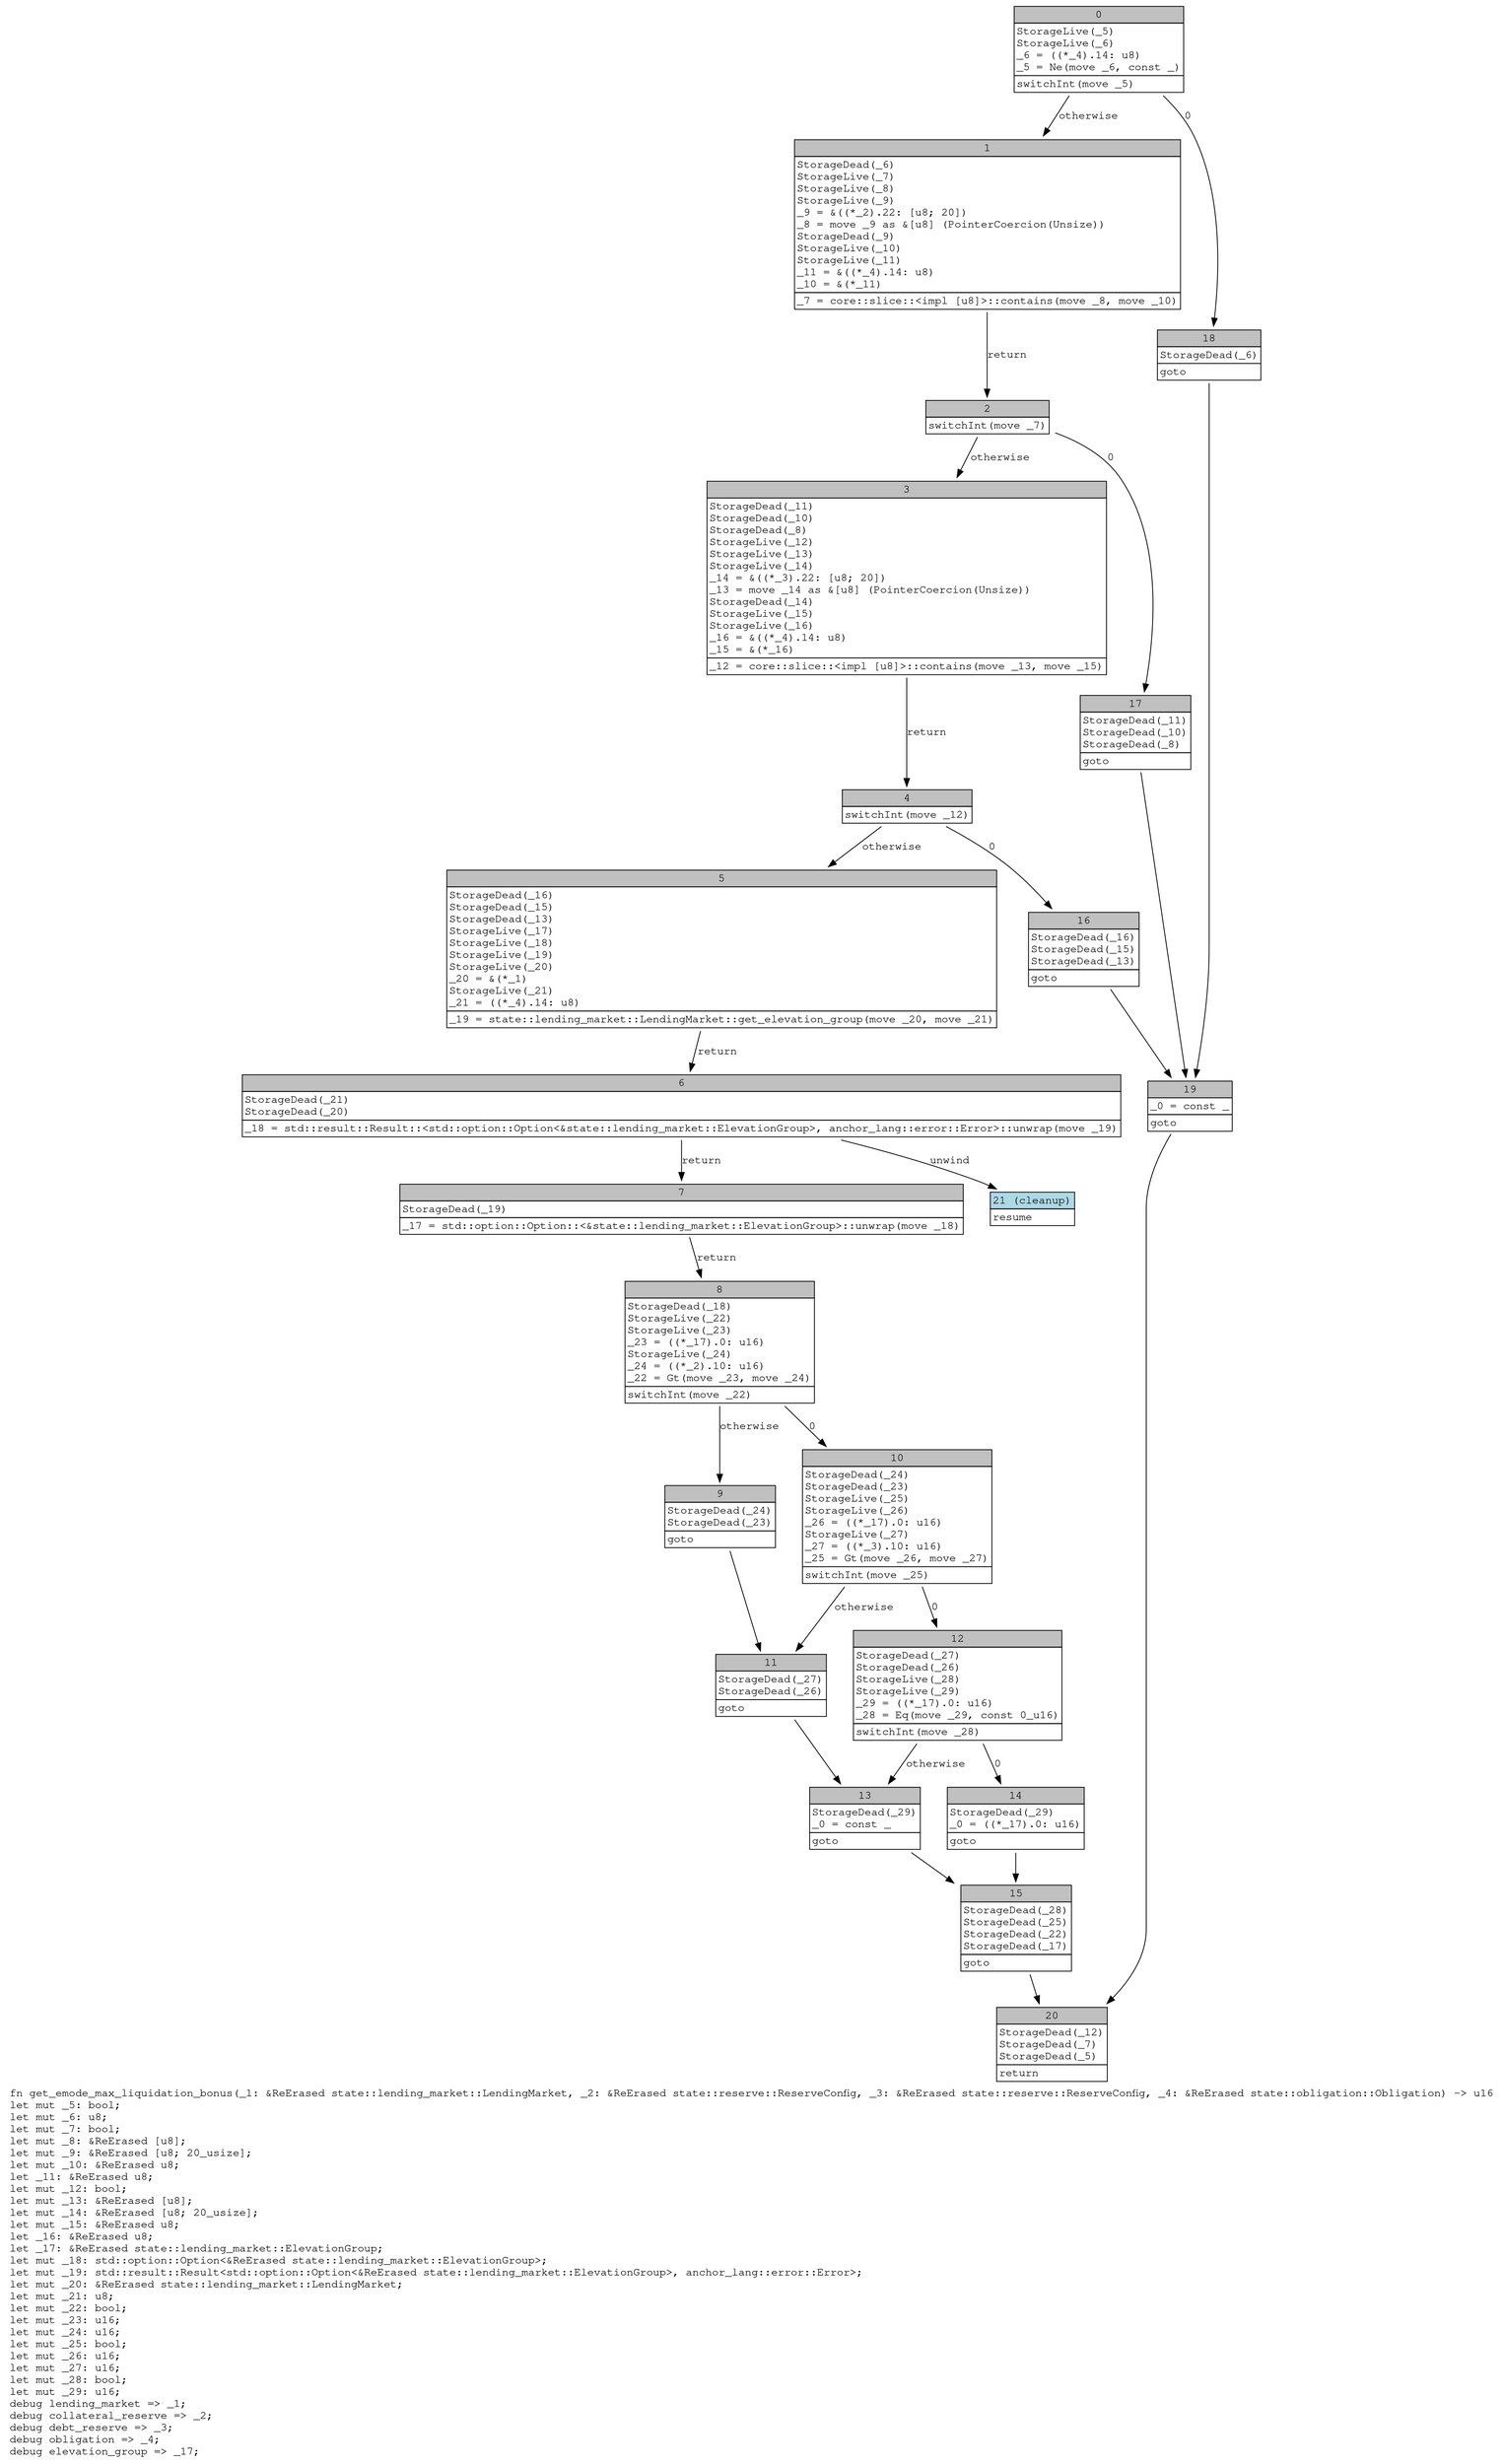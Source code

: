 digraph Mir_0_1573 {
    graph [fontname="Courier, monospace"];
    node [fontname="Courier, monospace"];
    edge [fontname="Courier, monospace"];
    label=<fn get_emode_max_liquidation_bonus(_1: &amp;ReErased state::lending_market::LendingMarket, _2: &amp;ReErased state::reserve::ReserveConfig, _3: &amp;ReErased state::reserve::ReserveConfig, _4: &amp;ReErased state::obligation::Obligation) -&gt; u16<br align="left"/>let mut _5: bool;<br align="left"/>let mut _6: u8;<br align="left"/>let mut _7: bool;<br align="left"/>let mut _8: &amp;ReErased [u8];<br align="left"/>let mut _9: &amp;ReErased [u8; 20_usize];<br align="left"/>let mut _10: &amp;ReErased u8;<br align="left"/>let _11: &amp;ReErased u8;<br align="left"/>let mut _12: bool;<br align="left"/>let mut _13: &amp;ReErased [u8];<br align="left"/>let mut _14: &amp;ReErased [u8; 20_usize];<br align="left"/>let mut _15: &amp;ReErased u8;<br align="left"/>let _16: &amp;ReErased u8;<br align="left"/>let _17: &amp;ReErased state::lending_market::ElevationGroup;<br align="left"/>let mut _18: std::option::Option&lt;&amp;ReErased state::lending_market::ElevationGroup&gt;;<br align="left"/>let mut _19: std::result::Result&lt;std::option::Option&lt;&amp;ReErased state::lending_market::ElevationGroup&gt;, anchor_lang::error::Error&gt;;<br align="left"/>let mut _20: &amp;ReErased state::lending_market::LendingMarket;<br align="left"/>let mut _21: u8;<br align="left"/>let mut _22: bool;<br align="left"/>let mut _23: u16;<br align="left"/>let mut _24: u16;<br align="left"/>let mut _25: bool;<br align="left"/>let mut _26: u16;<br align="left"/>let mut _27: u16;<br align="left"/>let mut _28: bool;<br align="left"/>let mut _29: u16;<br align="left"/>debug lending_market =&gt; _1;<br align="left"/>debug collateral_reserve =&gt; _2;<br align="left"/>debug debt_reserve =&gt; _3;<br align="left"/>debug obligation =&gt; _4;<br align="left"/>debug elevation_group =&gt; _17;<br align="left"/>>;
    bb0__0_1573 [shape="none", label=<<table border="0" cellborder="1" cellspacing="0"><tr><td bgcolor="gray" align="center" colspan="1">0</td></tr><tr><td align="left" balign="left">StorageLive(_5)<br/>StorageLive(_6)<br/>_6 = ((*_4).14: u8)<br/>_5 = Ne(move _6, const _)<br/></td></tr><tr><td align="left">switchInt(move _5)</td></tr></table>>];
    bb1__0_1573 [shape="none", label=<<table border="0" cellborder="1" cellspacing="0"><tr><td bgcolor="gray" align="center" colspan="1">1</td></tr><tr><td align="left" balign="left">StorageDead(_6)<br/>StorageLive(_7)<br/>StorageLive(_8)<br/>StorageLive(_9)<br/>_9 = &amp;((*_2).22: [u8; 20])<br/>_8 = move _9 as &amp;[u8] (PointerCoercion(Unsize))<br/>StorageDead(_9)<br/>StorageLive(_10)<br/>StorageLive(_11)<br/>_11 = &amp;((*_4).14: u8)<br/>_10 = &amp;(*_11)<br/></td></tr><tr><td align="left">_7 = core::slice::&lt;impl [u8]&gt;::contains(move _8, move _10)</td></tr></table>>];
    bb2__0_1573 [shape="none", label=<<table border="0" cellborder="1" cellspacing="0"><tr><td bgcolor="gray" align="center" colspan="1">2</td></tr><tr><td align="left">switchInt(move _7)</td></tr></table>>];
    bb3__0_1573 [shape="none", label=<<table border="0" cellborder="1" cellspacing="0"><tr><td bgcolor="gray" align="center" colspan="1">3</td></tr><tr><td align="left" balign="left">StorageDead(_11)<br/>StorageDead(_10)<br/>StorageDead(_8)<br/>StorageLive(_12)<br/>StorageLive(_13)<br/>StorageLive(_14)<br/>_14 = &amp;((*_3).22: [u8; 20])<br/>_13 = move _14 as &amp;[u8] (PointerCoercion(Unsize))<br/>StorageDead(_14)<br/>StorageLive(_15)<br/>StorageLive(_16)<br/>_16 = &amp;((*_4).14: u8)<br/>_15 = &amp;(*_16)<br/></td></tr><tr><td align="left">_12 = core::slice::&lt;impl [u8]&gt;::contains(move _13, move _15)</td></tr></table>>];
    bb4__0_1573 [shape="none", label=<<table border="0" cellborder="1" cellspacing="0"><tr><td bgcolor="gray" align="center" colspan="1">4</td></tr><tr><td align="left">switchInt(move _12)</td></tr></table>>];
    bb5__0_1573 [shape="none", label=<<table border="0" cellborder="1" cellspacing="0"><tr><td bgcolor="gray" align="center" colspan="1">5</td></tr><tr><td align="left" balign="left">StorageDead(_16)<br/>StorageDead(_15)<br/>StorageDead(_13)<br/>StorageLive(_17)<br/>StorageLive(_18)<br/>StorageLive(_19)<br/>StorageLive(_20)<br/>_20 = &amp;(*_1)<br/>StorageLive(_21)<br/>_21 = ((*_4).14: u8)<br/></td></tr><tr><td align="left">_19 = state::lending_market::LendingMarket::get_elevation_group(move _20, move _21)</td></tr></table>>];
    bb6__0_1573 [shape="none", label=<<table border="0" cellborder="1" cellspacing="0"><tr><td bgcolor="gray" align="center" colspan="1">6</td></tr><tr><td align="left" balign="left">StorageDead(_21)<br/>StorageDead(_20)<br/></td></tr><tr><td align="left">_18 = std::result::Result::&lt;std::option::Option&lt;&amp;state::lending_market::ElevationGroup&gt;, anchor_lang::error::Error&gt;::unwrap(move _19)</td></tr></table>>];
    bb7__0_1573 [shape="none", label=<<table border="0" cellborder="1" cellspacing="0"><tr><td bgcolor="gray" align="center" colspan="1">7</td></tr><tr><td align="left" balign="left">StorageDead(_19)<br/></td></tr><tr><td align="left">_17 = std::option::Option::&lt;&amp;state::lending_market::ElevationGroup&gt;::unwrap(move _18)</td></tr></table>>];
    bb8__0_1573 [shape="none", label=<<table border="0" cellborder="1" cellspacing="0"><tr><td bgcolor="gray" align="center" colspan="1">8</td></tr><tr><td align="left" balign="left">StorageDead(_18)<br/>StorageLive(_22)<br/>StorageLive(_23)<br/>_23 = ((*_17).0: u16)<br/>StorageLive(_24)<br/>_24 = ((*_2).10: u16)<br/>_22 = Gt(move _23, move _24)<br/></td></tr><tr><td align="left">switchInt(move _22)</td></tr></table>>];
    bb9__0_1573 [shape="none", label=<<table border="0" cellborder="1" cellspacing="0"><tr><td bgcolor="gray" align="center" colspan="1">9</td></tr><tr><td align="left" balign="left">StorageDead(_24)<br/>StorageDead(_23)<br/></td></tr><tr><td align="left">goto</td></tr></table>>];
    bb10__0_1573 [shape="none", label=<<table border="0" cellborder="1" cellspacing="0"><tr><td bgcolor="gray" align="center" colspan="1">10</td></tr><tr><td align="left" balign="left">StorageDead(_24)<br/>StorageDead(_23)<br/>StorageLive(_25)<br/>StorageLive(_26)<br/>_26 = ((*_17).0: u16)<br/>StorageLive(_27)<br/>_27 = ((*_3).10: u16)<br/>_25 = Gt(move _26, move _27)<br/></td></tr><tr><td align="left">switchInt(move _25)</td></tr></table>>];
    bb11__0_1573 [shape="none", label=<<table border="0" cellborder="1" cellspacing="0"><tr><td bgcolor="gray" align="center" colspan="1">11</td></tr><tr><td align="left" balign="left">StorageDead(_27)<br/>StorageDead(_26)<br/></td></tr><tr><td align="left">goto</td></tr></table>>];
    bb12__0_1573 [shape="none", label=<<table border="0" cellborder="1" cellspacing="0"><tr><td bgcolor="gray" align="center" colspan="1">12</td></tr><tr><td align="left" balign="left">StorageDead(_27)<br/>StorageDead(_26)<br/>StorageLive(_28)<br/>StorageLive(_29)<br/>_29 = ((*_17).0: u16)<br/>_28 = Eq(move _29, const 0_u16)<br/></td></tr><tr><td align="left">switchInt(move _28)</td></tr></table>>];
    bb13__0_1573 [shape="none", label=<<table border="0" cellborder="1" cellspacing="0"><tr><td bgcolor="gray" align="center" colspan="1">13</td></tr><tr><td align="left" balign="left">StorageDead(_29)<br/>_0 = const _<br/></td></tr><tr><td align="left">goto</td></tr></table>>];
    bb14__0_1573 [shape="none", label=<<table border="0" cellborder="1" cellspacing="0"><tr><td bgcolor="gray" align="center" colspan="1">14</td></tr><tr><td align="left" balign="left">StorageDead(_29)<br/>_0 = ((*_17).0: u16)<br/></td></tr><tr><td align="left">goto</td></tr></table>>];
    bb15__0_1573 [shape="none", label=<<table border="0" cellborder="1" cellspacing="0"><tr><td bgcolor="gray" align="center" colspan="1">15</td></tr><tr><td align="left" balign="left">StorageDead(_28)<br/>StorageDead(_25)<br/>StorageDead(_22)<br/>StorageDead(_17)<br/></td></tr><tr><td align="left">goto</td></tr></table>>];
    bb16__0_1573 [shape="none", label=<<table border="0" cellborder="1" cellspacing="0"><tr><td bgcolor="gray" align="center" colspan="1">16</td></tr><tr><td align="left" balign="left">StorageDead(_16)<br/>StorageDead(_15)<br/>StorageDead(_13)<br/></td></tr><tr><td align="left">goto</td></tr></table>>];
    bb17__0_1573 [shape="none", label=<<table border="0" cellborder="1" cellspacing="0"><tr><td bgcolor="gray" align="center" colspan="1">17</td></tr><tr><td align="left" balign="left">StorageDead(_11)<br/>StorageDead(_10)<br/>StorageDead(_8)<br/></td></tr><tr><td align="left">goto</td></tr></table>>];
    bb18__0_1573 [shape="none", label=<<table border="0" cellborder="1" cellspacing="0"><tr><td bgcolor="gray" align="center" colspan="1">18</td></tr><tr><td align="left" balign="left">StorageDead(_6)<br/></td></tr><tr><td align="left">goto</td></tr></table>>];
    bb19__0_1573 [shape="none", label=<<table border="0" cellborder="1" cellspacing="0"><tr><td bgcolor="gray" align="center" colspan="1">19</td></tr><tr><td align="left" balign="left">_0 = const _<br/></td></tr><tr><td align="left">goto</td></tr></table>>];
    bb20__0_1573 [shape="none", label=<<table border="0" cellborder="1" cellspacing="0"><tr><td bgcolor="gray" align="center" colspan="1">20</td></tr><tr><td align="left" balign="left">StorageDead(_12)<br/>StorageDead(_7)<br/>StorageDead(_5)<br/></td></tr><tr><td align="left">return</td></tr></table>>];
    bb21__0_1573 [shape="none", label=<<table border="0" cellborder="1" cellspacing="0"><tr><td bgcolor="lightblue" align="center" colspan="1">21 (cleanup)</td></tr><tr><td align="left">resume</td></tr></table>>];
    bb0__0_1573 -> bb18__0_1573 [label="0"];
    bb0__0_1573 -> bb1__0_1573 [label="otherwise"];
    bb1__0_1573 -> bb2__0_1573 [label="return"];
    bb2__0_1573 -> bb17__0_1573 [label="0"];
    bb2__0_1573 -> bb3__0_1573 [label="otherwise"];
    bb3__0_1573 -> bb4__0_1573 [label="return"];
    bb4__0_1573 -> bb16__0_1573 [label="0"];
    bb4__0_1573 -> bb5__0_1573 [label="otherwise"];
    bb5__0_1573 -> bb6__0_1573 [label="return"];
    bb6__0_1573 -> bb7__0_1573 [label="return"];
    bb6__0_1573 -> bb21__0_1573 [label="unwind"];
    bb7__0_1573 -> bb8__0_1573 [label="return"];
    bb8__0_1573 -> bb10__0_1573 [label="0"];
    bb8__0_1573 -> bb9__0_1573 [label="otherwise"];
    bb9__0_1573 -> bb11__0_1573 [label=""];
    bb10__0_1573 -> bb12__0_1573 [label="0"];
    bb10__0_1573 -> bb11__0_1573 [label="otherwise"];
    bb11__0_1573 -> bb13__0_1573 [label=""];
    bb12__0_1573 -> bb14__0_1573 [label="0"];
    bb12__0_1573 -> bb13__0_1573 [label="otherwise"];
    bb13__0_1573 -> bb15__0_1573 [label=""];
    bb14__0_1573 -> bb15__0_1573 [label=""];
    bb15__0_1573 -> bb20__0_1573 [label=""];
    bb16__0_1573 -> bb19__0_1573 [label=""];
    bb17__0_1573 -> bb19__0_1573 [label=""];
    bb18__0_1573 -> bb19__0_1573 [label=""];
    bb19__0_1573 -> bb20__0_1573 [label=""];
}
